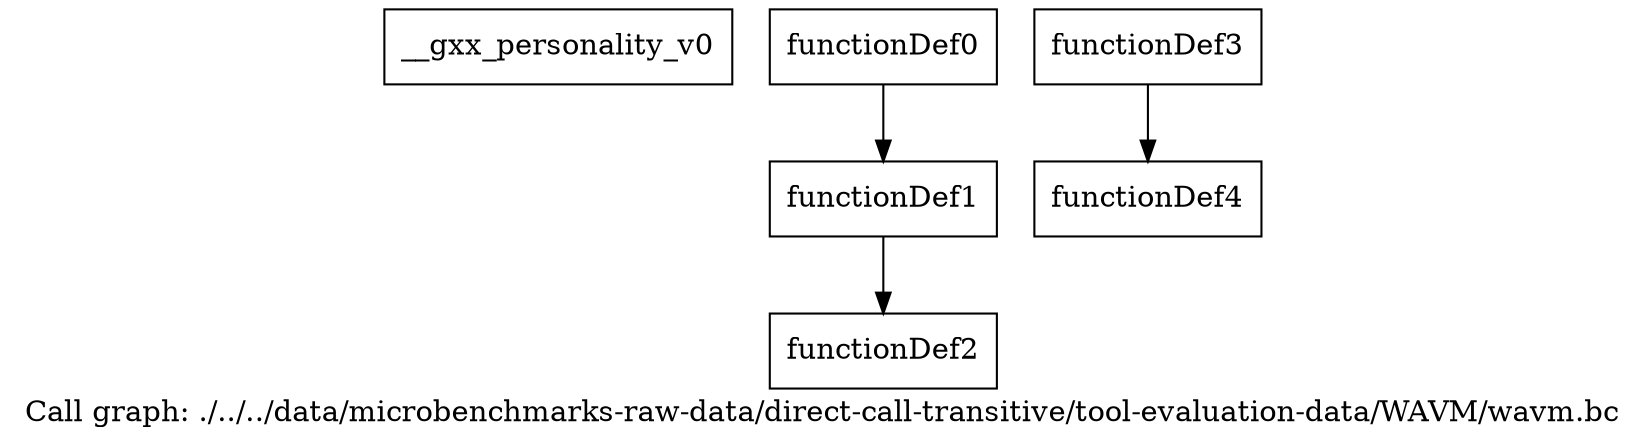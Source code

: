 digraph "Call graph: ./../../data/microbenchmarks-raw-data/direct-call-transitive/tool-evaluation-data/WAVM/wavm.bc" {
	label="Call graph: ./../../data/microbenchmarks-raw-data/direct-call-transitive/tool-evaluation-data/WAVM/wavm.bc";

	Node0xb65be0 [shape=record,label="{__gxx_personality_v0}"];
	Node0xb781a0 [shape=record,label="{functionDef0}"];
	Node0xb781a0 -> Node0xb78220;
	Node0xb78220 [shape=record,label="{functionDef1}"];
	Node0xb78220 -> Node0xb782a0;
	Node0xb782a0 [shape=record,label="{functionDef2}"];
	Node0xb78350 [shape=record,label="{functionDef3}"];
	Node0xb78350 -> Node0xb78520;
	Node0xb78520 [shape=record,label="{functionDef4}"];
}
